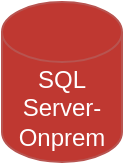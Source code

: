 <mxfile version="24.5.5" type="github">
  <diagram name="Page-1" id="ew8Sho3sAJSPj7cg2W_-">
    <mxGraphModel dx="1647" dy="848" grid="1" gridSize="10" guides="1" tooltips="1" connect="1" arrows="1" fold="1" page="1" pageScale="1" pageWidth="850" pageHeight="1100" math="0" shadow="0">
      <root>
        <mxCell id="0" />
        <mxCell id="1" parent="0" />
        <mxCell id="hnxbU6oILWO_c1c1rUPB-1" value="SQL Server-Onprem" style="shape=cylinder3;whiteSpace=wrap;html=1;boundedLbl=1;backgroundOutline=1;size=15;fillColor=#bf3831;strokeColor=#b85450;fontSize=12;fontColor=#FFFFFF;gradientColor=none;gradientDirection=north;shadow=0;" vertex="1" parent="1">
          <mxGeometry x="30" y="480" width="60" height="80" as="geometry" />
        </mxCell>
      </root>
    </mxGraphModel>
  </diagram>
</mxfile>
